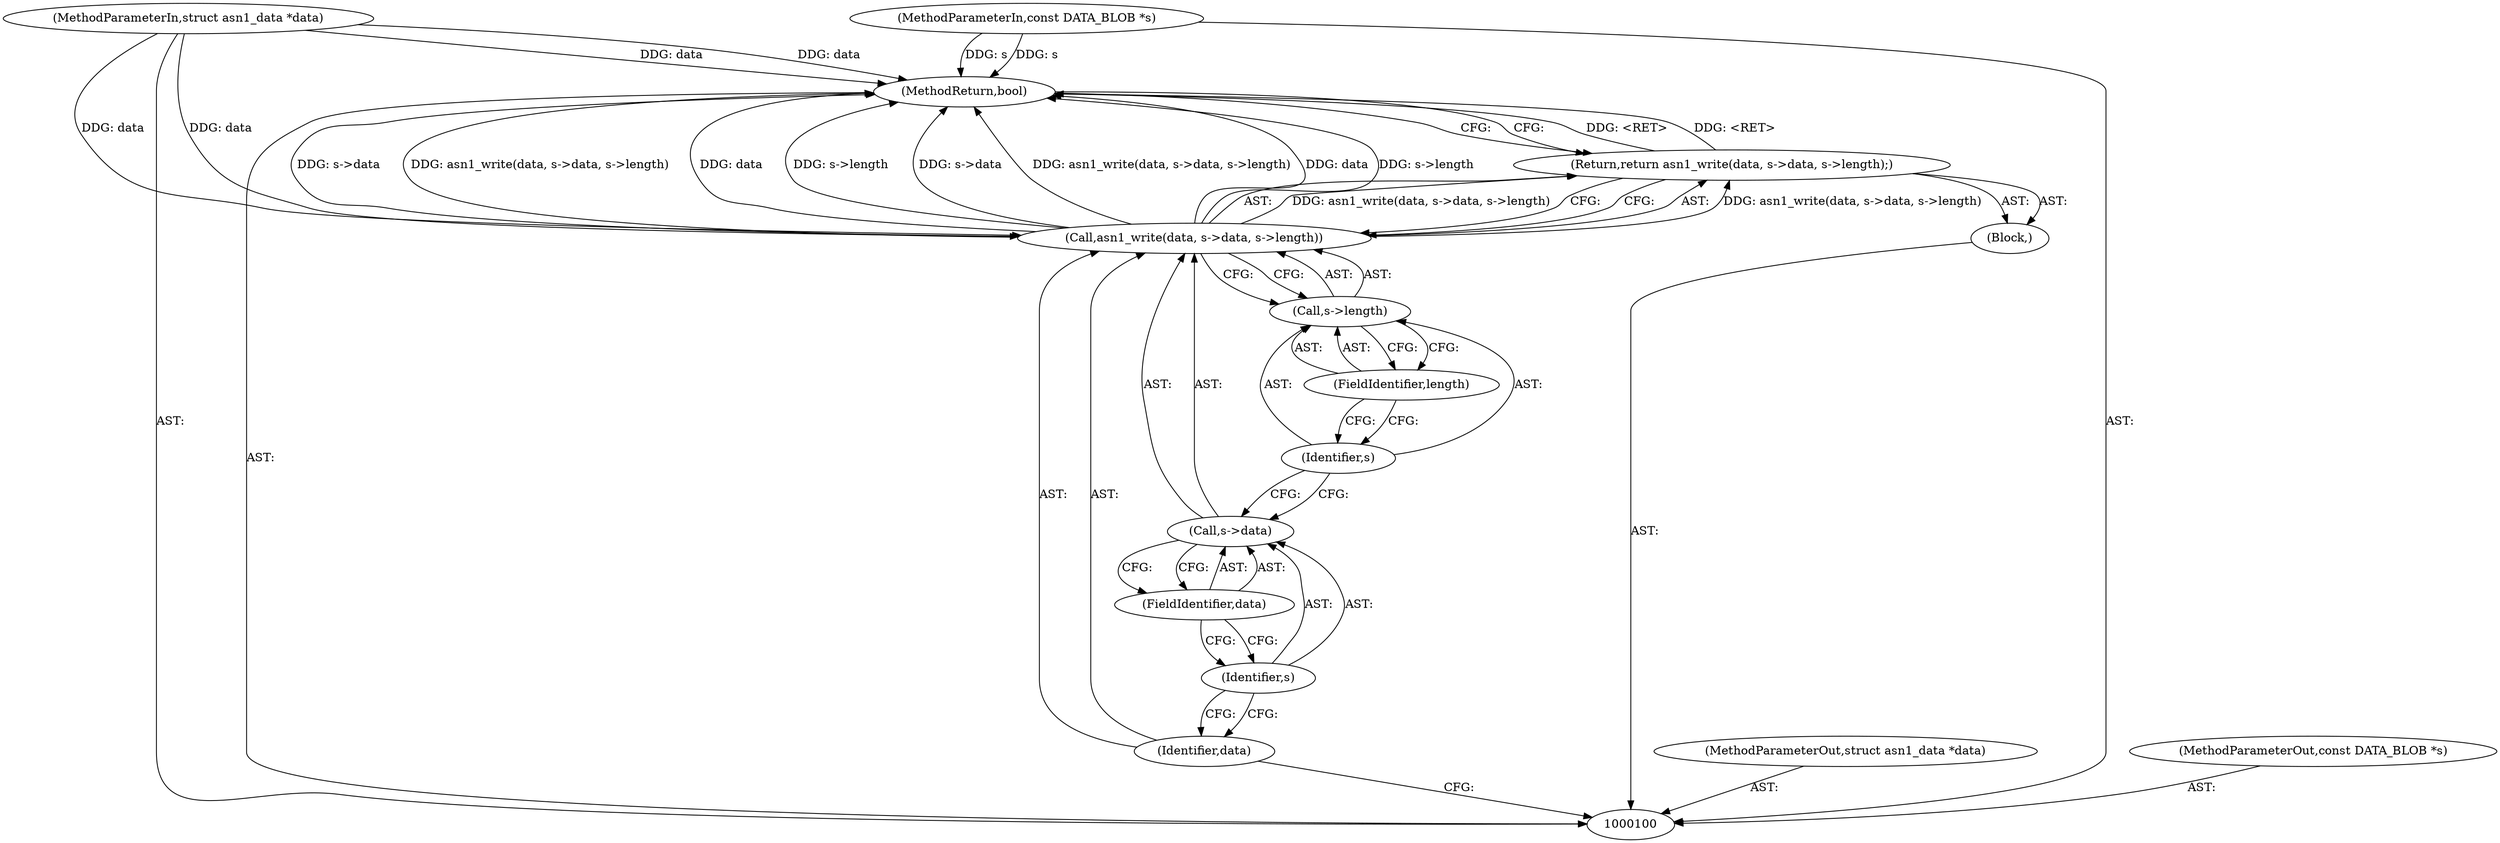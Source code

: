 digraph "0_samba_9d989c9dd7a5b92d0c5d65287935471b83b6e884_4" {
"1000113" [label="(MethodReturn,bool)"];
"1000101" [label="(MethodParameterIn,struct asn1_data *data)"];
"1000130" [label="(MethodParameterOut,struct asn1_data *data)"];
"1000102" [label="(MethodParameterIn,const DATA_BLOB *s)"];
"1000131" [label="(MethodParameterOut,const DATA_BLOB *s)"];
"1000103" [label="(Block,)"];
"1000105" [label="(Call,asn1_write(data, s->data, s->length))"];
"1000106" [label="(Identifier,data)"];
"1000107" [label="(Call,s->data)"];
"1000108" [label="(Identifier,s)"];
"1000109" [label="(FieldIdentifier,data)"];
"1000110" [label="(Call,s->length)"];
"1000111" [label="(Identifier,s)"];
"1000112" [label="(FieldIdentifier,length)"];
"1000104" [label="(Return,return asn1_write(data, s->data, s->length);)"];
"1000113" -> "1000100"  [label="AST: "];
"1000113" -> "1000104"  [label="CFG: "];
"1000105" -> "1000113"  [label="DDG: s->data"];
"1000105" -> "1000113"  [label="DDG: asn1_write(data, s->data, s->length)"];
"1000105" -> "1000113"  [label="DDG: data"];
"1000105" -> "1000113"  [label="DDG: s->length"];
"1000102" -> "1000113"  [label="DDG: s"];
"1000101" -> "1000113"  [label="DDG: data"];
"1000104" -> "1000113"  [label="DDG: <RET>"];
"1000101" -> "1000100"  [label="AST: "];
"1000101" -> "1000113"  [label="DDG: data"];
"1000101" -> "1000105"  [label="DDG: data"];
"1000130" -> "1000100"  [label="AST: "];
"1000102" -> "1000100"  [label="AST: "];
"1000102" -> "1000113"  [label="DDG: s"];
"1000131" -> "1000100"  [label="AST: "];
"1000103" -> "1000100"  [label="AST: "];
"1000104" -> "1000103"  [label="AST: "];
"1000105" -> "1000104"  [label="AST: "];
"1000105" -> "1000110"  [label="CFG: "];
"1000106" -> "1000105"  [label="AST: "];
"1000107" -> "1000105"  [label="AST: "];
"1000110" -> "1000105"  [label="AST: "];
"1000104" -> "1000105"  [label="CFG: "];
"1000105" -> "1000113"  [label="DDG: s->data"];
"1000105" -> "1000113"  [label="DDG: asn1_write(data, s->data, s->length)"];
"1000105" -> "1000113"  [label="DDG: data"];
"1000105" -> "1000113"  [label="DDG: s->length"];
"1000105" -> "1000104"  [label="DDG: asn1_write(data, s->data, s->length)"];
"1000101" -> "1000105"  [label="DDG: data"];
"1000106" -> "1000105"  [label="AST: "];
"1000106" -> "1000100"  [label="CFG: "];
"1000108" -> "1000106"  [label="CFG: "];
"1000107" -> "1000105"  [label="AST: "];
"1000107" -> "1000109"  [label="CFG: "];
"1000108" -> "1000107"  [label="AST: "];
"1000109" -> "1000107"  [label="AST: "];
"1000111" -> "1000107"  [label="CFG: "];
"1000108" -> "1000107"  [label="AST: "];
"1000108" -> "1000106"  [label="CFG: "];
"1000109" -> "1000108"  [label="CFG: "];
"1000109" -> "1000107"  [label="AST: "];
"1000109" -> "1000108"  [label="CFG: "];
"1000107" -> "1000109"  [label="CFG: "];
"1000110" -> "1000105"  [label="AST: "];
"1000110" -> "1000112"  [label="CFG: "];
"1000111" -> "1000110"  [label="AST: "];
"1000112" -> "1000110"  [label="AST: "];
"1000105" -> "1000110"  [label="CFG: "];
"1000111" -> "1000110"  [label="AST: "];
"1000111" -> "1000107"  [label="CFG: "];
"1000112" -> "1000111"  [label="CFG: "];
"1000112" -> "1000110"  [label="AST: "];
"1000112" -> "1000111"  [label="CFG: "];
"1000110" -> "1000112"  [label="CFG: "];
"1000104" -> "1000103"  [label="AST: "];
"1000104" -> "1000105"  [label="CFG: "];
"1000105" -> "1000104"  [label="AST: "];
"1000113" -> "1000104"  [label="CFG: "];
"1000104" -> "1000113"  [label="DDG: <RET>"];
"1000105" -> "1000104"  [label="DDG: asn1_write(data, s->data, s->length)"];
}
